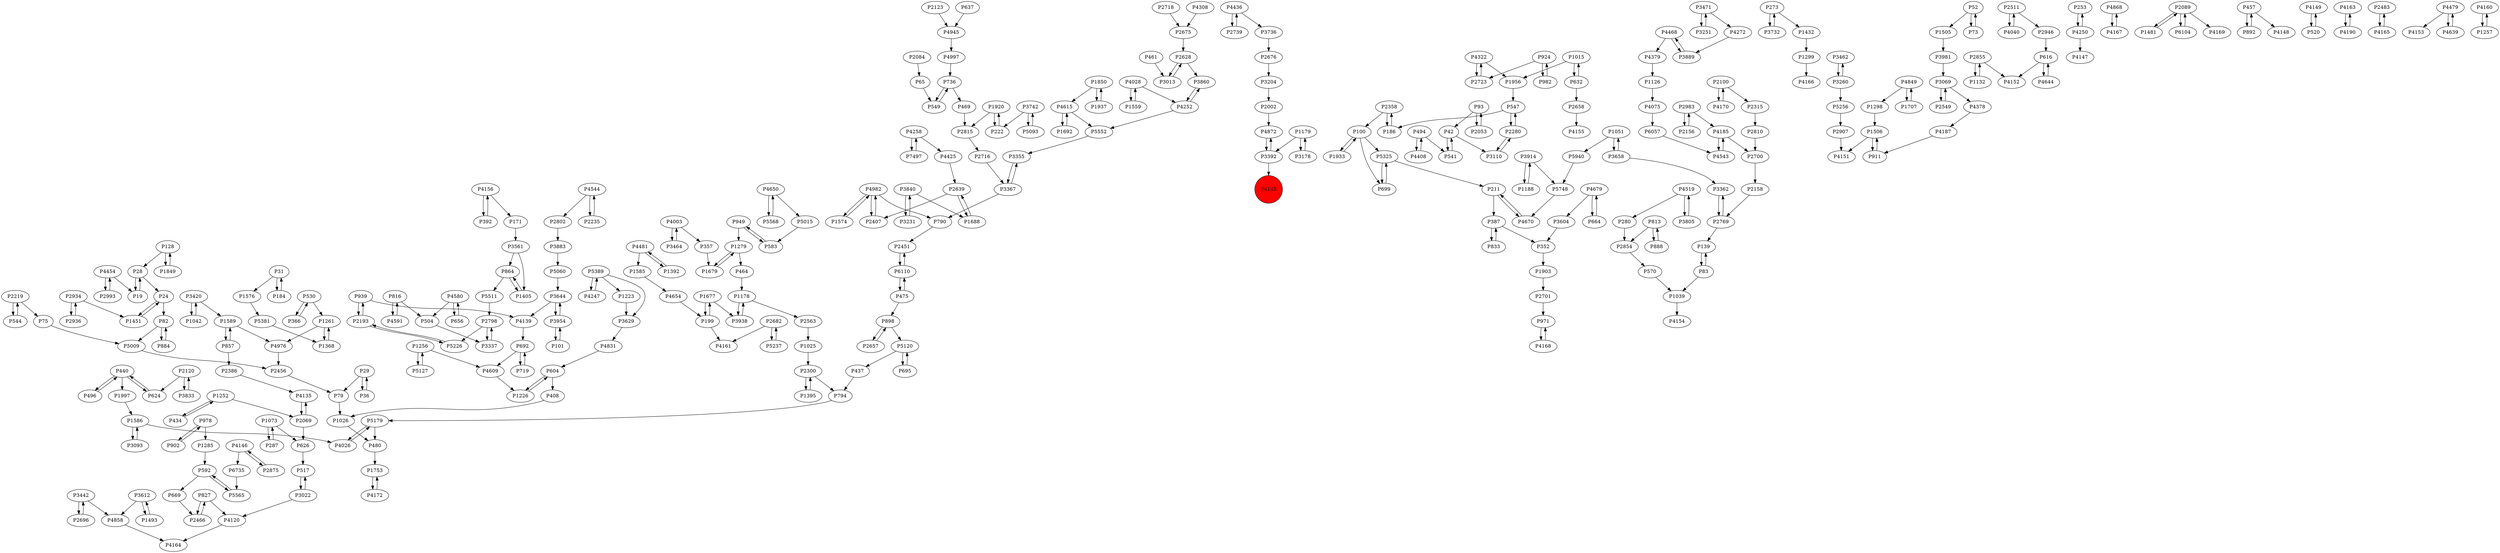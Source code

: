 digraph {
	P3860 -> P4252
	P4615 -> P5552
	P1256 -> P5127
	P4172 -> P1753
	P4436 -> P2739
	P2219 -> P544
	P5325 -> P699
	P2358 -> P100
	P816 -> P4591
	P1432 -> P1299
	P6110 -> P475
	P3462 -> P3260
	P2696 -> P3442
	P2300 -> P1395
	P982 -> P924
	P4436 -> P3736
	P4654 -> P199
	P31 -> P1576
	P504 -> P3337
	P864 -> P5511
	P5568 -> P4650
	P1223 -> P3629
	P939 -> P2193
	P387 -> P352
	P1298 -> P1506
	P816 -> P504
	P4408 -> P494
	P3442 -> P2696
	P357 -> P1679
	P4168 -> P971
	P616 -> P4644
	P2002 -> P4872
	P827 -> P4120
	P1252 -> P434
	P1574 -> P4982
	P3954 -> P101
	P5179 -> P4026
	P1279 -> P1679
	P3732 -> P273
	P2700 -> P2158
	P888 -> P813
	P3658 -> P3362
	P6110 -> P2451
	P2084 -> P65
	P4379 -> P1126
	P4544 -> P2802
	P2676 -> P3204
	P530 -> P366
	P3362 -> P2769
	P2854 -> P570
	P253 -> P4250
	P3883 -> P5060
	P79 -> P1026
	P1753 -> P4172
	P1179 -> P3392
	P4026 -> P5179
	P3464 -> P4003
	P1039 -> P4154
	P128 -> P28
	P3367 -> P790
	P2802 -> P3883
	P3260 -> P5256
	P1850 -> P4615
	P2934 -> P2936
	P1692 -> P4615
	P1937 -> P1850
	P626 -> P517
	P199 -> P1677
	P4868 -> P4167
	P2219 -> P75
	P898 -> P2657
	P42 -> P3110
	P827 -> P2466
	P440 -> P496
	P3022 -> P4120
	P632 -> P2658
	P2089 -> P1481
	P457 -> P892
	P971 -> P4168
	P5060 -> P3644
	P5748 -> P4670
	P3981 -> P3069
	P3914 -> P1188
	P1493 -> P3612
	P5120 -> P437
	P2123 -> P4945
	P128 -> P1849
	P1188 -> P3914
	P4120 -> P4164
	P2120 -> P624
	P65 -> P549
	P547 -> P2280
	P4650 -> P5568
	P2456 -> P79
	P3644 -> P3954
	P1073 -> P287
	P2549 -> P3069
	P4543 -> P4185
	P2511 -> P4040
	P461 -> P3013
	P736 -> P469
	P1707 -> P4849
	P1256 -> P4609
	P4849 -> P1707
	P4650 -> P5015
	P457 -> P4148
	P1997 -> P1586
	P2563 -> P1025
	P2934 -> P1451
	P1042 -> P3420
	P1956 -> P547
	P592 -> P669
	P100 -> P1933
	P5256 -> P2907
	P7497 -> P4258
	P4481 -> P1585
	P5226 -> P2193
	P496 -> P440
	P352 -> P1903
	P2280 -> P547
	P2300 -> P794
	P3442 -> P4858
	P2628 -> P3860
	P3013 -> P2628
	P4644 -> P616
	P101 -> P3954
	P4544 -> P2235
	P199 -> P4161
	P3742 -> P5093
	P75 -> P5009
	P949 -> P1279
	P2739 -> P4436
	P36 -> P29
	P4322 -> P1956
	P52 -> P73
	P857 -> P1589
	P3110 -> P2280
	P2798 -> P3337
	P3889 -> P4468
	P1506 -> P911
	P4139 -> P692
	P604 -> P1226
	P4997 -> P736
	P1261 -> P4976
	P3251 -> P3471
	P1051 -> P3658
	P83 -> P1039
	P884 -> P82
	P902 -> P978
	P5511 -> P2798
	P3938 -> P1178
	P211 -> P387
	P82 -> P884
	P1559 -> P4028
	P437 -> P794
	P2907 -> P4151
	P541 -> P42
	P387 -> P833
	P83 -> P139
	P3231 -> P3840
	P1933 -> P100
	P736 -> P549
	P1849 -> P128
	P31 -> P184
	P4170 -> P2100
	P3420 -> P1042
	P4454 -> P2993
	P4831 -> P604
	P6104 -> P2089
	P1132 -> P2855
	P549 -> P736
	P3355 -> P3367
	P469 -> P2815
	P2069 -> P626
	P4149 -> P520
	P583 -> P949
	P4163 -> P4190
	P2946 -> P616
	P3093 -> P1586
	P2855 -> P4152
	P2156 -> P2983
	P3805 -> P4519
	P924 -> P982
	P5552 -> P3355
	P2639 -> P1688
	P1025 -> P2300
	P6735 -> P5565
	P1903 -> P2701
	P1405 -> P864
	P669 -> P2466
	P1178 -> P3938
	P1688 -> P2639
	P2120 -> P3833
	P1576 -> P5381
	P2658 -> P4155
	P4591 -> P816
	P4378 -> P4187
	P4185 -> P4543
	P2810 -> P2700
	P1252 -> P2069
	P440 -> P624
	P2089 -> P6104
	P2936 -> P2934
	P171 -> P3561
	P2701 -> P971
	P4858 -> P4164
	P186 -> P2358
	P3658 -> P1051
	P4670 -> P211
	P1285 -> P592
	P3612 -> P1493
	P616 -> P4152
	P475 -> P898
	P5015 -> P583
	P692 -> P4609
	P5389 -> P1223
	P1589 -> P857
	P1178 -> P2563
	P4185 -> P2700
	P3612 -> P4858
	P3260 -> P3462
	P4679 -> P664
	P392 -> P4156
	P624 -> P440
	P408 -> P1026
	P4135 -> P2069
	P4609 -> P1226
	P2483 -> P4165
	P5325 -> P211
	P366 -> P530
	P4872 -> P3392
	P2875 -> P4146
	P1920 -> P222
	P52 -> P1505
	P2451 -> P6110
	P1261 -> P1368
	P4945 -> P4997
	P100 -> P699
	P93 -> P42
	P475 -> P6110
	P3604 -> P352
	P4258 -> P4425
	P3954 -> P3644
	P3069 -> P2549
	P695 -> P5120
	P82 -> P5009
	P4165 -> P2483
	P3742 -> P222
	P1677 -> P199
	P3833 -> P2120
	P1679 -> P1279
	P3736 -> P2676
	P4040 -> P2511
	P3471 -> P4272
	P3367 -> P3355
	P1920 -> P2815
	P2100 -> P4170
	P857 -> P2386
	P1506 -> P4151
	P1051 -> P5940
	P4003 -> P357
	P273 -> P3732
	P1026 -> P480
	P2511 -> P2946
	P3840 -> P3231
	P4258 -> P7497
	P4454 -> P19
	P2718 -> P2675
	P3392 -> P4872
	P4976 -> P2456
	P3914 -> P5748
	P2053 -> P93
	P2983 -> P4185
	P1015 -> P1956
	P4146 -> P2875
	P2386 -> P4135
	P434 -> P1252
	P4982 -> P2407
	P29 -> P79
	P5127 -> P1256
	P4190 -> P4163
	P3204 -> P2002
	P864 -> P1405
	P28 -> P24
	P100 -> P5325
	P4252 -> P3860
	P1279 -> P464
	P1015 -> P632
	P5389 -> P4247
	P4982 -> P1574
	P2158 -> P2769
	P2628 -> P3013
	P570 -> P1039
	P273 -> P1432
	P2193 -> P939
	P892 -> P457
	P530 -> P1261
	P494 -> P541
	P440 -> P1997
	P1451 -> P24
	P1126 -> P4075
	P28 -> P19
	P4468 -> P4379
	P3420 -> P1589
	P911 -> P1506
	P1226 -> P604
	P1481 -> P2089
	P1677 -> P3938
	P4849 -> P1298
	P2769 -> P139
	P3337 -> P2798
	P1368 -> P1261
	P2280 -> P3110
	P19 -> P28
	P790 -> P2451
	P4580 -> P504
	P494 -> P4408
	P2798 -> P5226
	P978 -> P902
	P2769 -> P3362
	P978 -> P1285
	P4250 -> P4147
	P2466 -> P827
	P2358 -> P186
	P1299 -> P4166
	P813 -> P2854
	P3471 -> P3251
	P4167 -> P4868
	P1395 -> P2300
	P4028 -> P4252
	P4322 -> P2723
	P939 -> P4139
	P692 -> P719
	P656 -> P4580
	P544 -> P2219
	P4272 -> P3889
	P4156 -> P392
	P1589 -> P4976
	P794 -> P5179
	P4519 -> P3805
	P3561 -> P1405
	P4479 -> P4153
	P5120 -> P695
	P949 -> P583
	P1586 -> P4026
	P898 -> P5120
	P464 -> P1178
	P2089 -> P4169
	P2983 -> P2156
	P4160 -> P1257
	P5565 -> P592
	P4187 -> P911
	P184 -> P31
	P3022 -> P517
	P4615 -> P1692
	P287 -> P1073
	P139 -> P83
	P5179 -> P480
	P4468 -> P3889
	P2716 -> P3367
	P1585 -> P4654
	P3644 -> P4139
	P4679 -> P3604
	P4247 -> P5389
	P2855 -> P1132
	P2100 -> P2315
	P813 -> P888
	P24 -> P1451
	P2723 -> P4322
	P5389 -> P3629
	P5093 -> P3742
	P4519 -> P280
	P3561 -> P864
	P1505 -> P3981
	P833 -> P387
	P2993 -> P4454
	P2657 -> P898
	P3069 -> P4378
	P1392 -> P4481
	P2682 -> P5237
	P5009 -> P2456
	P5381 -> P1368
	P4425 -> P2639
	P592 -> P5565
	P4481 -> P1392
	P547 -> P186
	P73 -> P52
	P480 -> P1753
	P2193 -> P5226
	P3392 -> P4145
	P699 -> P5325
	P3629 -> P4831
	P2407 -> P4982
	P924 -> P2723
	P4250 -> P253
	P1179 -> P3178
	P4982 -> P790
	P4075 -> P6057
	P24 -> P82
	P2815 -> P2716
	P4639 -> P4479
	P5237 -> P2682
	P2682 -> P4161
	P4028 -> P1559
	P719 -> P692
	P4479 -> P4639
	P42 -> P541
	P4003 -> P3464
	P1257 -> P4160
	P520 -> P4149
	P2235 -> P4544
	P637 -> P4945
	P280 -> P2854
	P2639 -> P2407
	P1850 -> P1937
	P517 -> P3022
	P4156 -> P171
	P3178 -> P1179
	P1586 -> P3093
	P604 -> P408
	P2675 -> P2628
	P4580 -> P656
	P2069 -> P4135
	P2315 -> P2810
	P664 -> P4679
	P4146 -> P6735
	P222 -> P1920
	P3840 -> P1688
	P93 -> P2053
	P1073 -> P626
	P4252 -> P5552
	P6057 -> P4543
	P211 -> P4670
	P29 -> P36
	P632 -> P1015
	P5940 -> P5748
	P4308 -> P2675
	P4145 [shape=circle]
	P4145 [style=filled]
	P4145 [fillcolor=red]
}